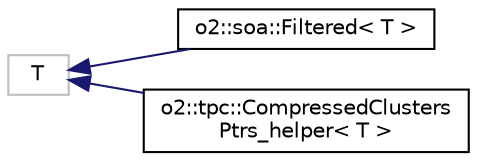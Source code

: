 digraph "Graphical Class Hierarchy"
{
 // INTERACTIVE_SVG=YES
  bgcolor="transparent";
  edge [fontname="Helvetica",fontsize="10",labelfontname="Helvetica",labelfontsize="10"];
  node [fontname="Helvetica",fontsize="10",shape=record];
  rankdir="LR";
  Node2560 [label="T",height=0.2,width=0.4,color="grey75"];
  Node2560 -> Node0 [dir="back",color="midnightblue",fontsize="10",style="solid",fontname="Helvetica"];
  Node0 [label="o2::soa::Filtered\< T \>",height=0.2,width=0.4,color="black",URL="$dd/ddc/classo2_1_1soa_1_1Filtered.html"];
  Node2560 -> Node2562 [dir="back",color="midnightblue",fontsize="10",style="solid",fontname="Helvetica"];
  Node2562 [label="o2::tpc::CompressedClusters\lPtrs_helper\< T \>",height=0.2,width=0.4,color="black",URL="$d5/d8c/structo2_1_1tpc_1_1CompressedClustersPtrs__helper.html"];
}
